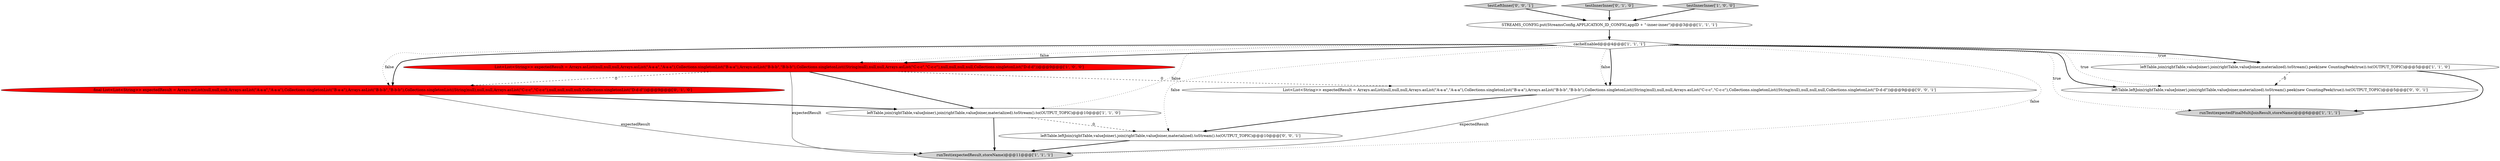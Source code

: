 digraph {
2 [style = filled, label = "List<List<String>> expectedResult = Arrays.asList(null,null,null,Arrays.asList(\"A-a-a\",\"A-a-a\"),Collections.singletonList(\"B-a-a\"),Arrays.asList(\"B-b-b\",\"B-b-b\"),Collections.singletonList((String)null),null,null,Arrays.asList(\"C-c-c\",\"C-c-c\"),null,null,null,null,Collections.singletonList(\"D-d-d\"))@@@9@@@['1', '0', '0']", fillcolor = red, shape = ellipse image = "AAA1AAABBB1BBB"];
10 [style = filled, label = "testLeftInner['0', '0', '1']", fillcolor = lightgray, shape = diamond image = "AAA0AAABBB3BBB"];
3 [style = filled, label = "runTest(expectedResult,storeName)@@@11@@@['1', '1', '1']", fillcolor = lightgray, shape = ellipse image = "AAA0AAABBB1BBB"];
7 [style = filled, label = "leftTable.join(rightTable,valueJoiner).join(rightTable,valueJoiner,materialized).toStream().to(OUTPUT_TOPIC)@@@10@@@['1', '1', '0']", fillcolor = white, shape = ellipse image = "AAA0AAABBB1BBB"];
11 [style = filled, label = "leftTable.leftJoin(rightTable,valueJoiner).join(rightTable,valueJoiner,materialized).toStream().to(OUTPUT_TOPIC)@@@10@@@['0', '0', '1']", fillcolor = white, shape = ellipse image = "AAA0AAABBB3BBB"];
9 [style = filled, label = "final List<List<String>> expectedResult = Arrays.asList(null,null,null,Arrays.asList(\"A-a-a\",\"A-a-a\"),Collections.singletonList(\"B-a-a\"),Arrays.asList(\"B-b-b\",\"B-b-b\"),Collections.singletonList((String)null),null,null,Arrays.asList(\"C-c-c\",\"C-c-c\"),null,null,null,null,Collections.singletonList(\"D-d-d\"))@@@9@@@['0', '1', '0']", fillcolor = red, shape = ellipse image = "AAA1AAABBB2BBB"];
4 [style = filled, label = "cacheEnabled@@@4@@@['1', '1', '1']", fillcolor = white, shape = diamond image = "AAA0AAABBB1BBB"];
5 [style = filled, label = "STREAMS_CONFIG.put(StreamsConfig.APPLICATION_ID_CONFIG,appID + \"-inner-inner\")@@@3@@@['1', '1', '1']", fillcolor = white, shape = ellipse image = "AAA0AAABBB1BBB"];
6 [style = filled, label = "runTest(expectedFinalMultiJoinResult,storeName)@@@6@@@['1', '1', '1']", fillcolor = lightgray, shape = ellipse image = "AAA0AAABBB1BBB"];
8 [style = filled, label = "testInnerInner['0', '1', '0']", fillcolor = lightgray, shape = diamond image = "AAA0AAABBB2BBB"];
12 [style = filled, label = "leftTable.leftJoin(rightTable,valueJoiner).join(rightTable,valueJoiner,materialized).toStream().peek(new CountingPeek(true)).to(OUTPUT_TOPIC)@@@5@@@['0', '0', '1']", fillcolor = white, shape = ellipse image = "AAA0AAABBB3BBB"];
13 [style = filled, label = "List<List<String>> expectedResult = Arrays.asList(null,null,null,Arrays.asList(\"A-a-a\",\"A-a-a\"),Collections.singletonList(\"B-a-a\"),Arrays.asList(\"B-b-b\",\"B-b-b\"),Collections.singletonList((String)null),null,null,Arrays.asList(\"C-c-c\",\"C-c-c\"),Collections.singletonList((String)null),null,null,null,Collections.singletonList(\"D-d-d\"))@@@9@@@['0', '0', '1']", fillcolor = white, shape = ellipse image = "AAA0AAABBB3BBB"];
1 [style = filled, label = "testInnerInner['1', '0', '0']", fillcolor = lightgray, shape = diamond image = "AAA0AAABBB1BBB"];
0 [style = filled, label = "leftTable.join(rightTable,valueJoiner).join(rightTable,valueJoiner,materialized).toStream().peek(new CountingPeek(true)).to(OUTPUT_TOPIC)@@@5@@@['1', '1', '0']", fillcolor = white, shape = ellipse image = "AAA0AAABBB1BBB"];
1->5 [style = bold, label=""];
4->6 [style = dotted, label="true"];
4->9 [style = bold, label=""];
4->7 [style = dotted, label="false"];
0->6 [style = bold, label=""];
4->0 [style = dotted, label="true"];
4->13 [style = bold, label=""];
7->11 [style = dashed, label="0"];
4->3 [style = dotted, label="false"];
4->2 [style = bold, label=""];
0->12 [style = dashed, label="0"];
9->7 [style = bold, label=""];
12->6 [style = bold, label=""];
4->13 [style = dotted, label="false"];
13->11 [style = bold, label=""];
4->11 [style = dotted, label="false"];
7->3 [style = bold, label=""];
4->0 [style = bold, label=""];
13->3 [style = solid, label="expectedResult"];
4->9 [style = dotted, label="false"];
4->2 [style = dotted, label="false"];
10->5 [style = bold, label=""];
8->5 [style = bold, label=""];
11->3 [style = bold, label=""];
2->9 [style = dashed, label="0"];
2->13 [style = dashed, label="0"];
5->4 [style = bold, label=""];
4->12 [style = bold, label=""];
2->7 [style = bold, label=""];
4->12 [style = dotted, label="true"];
2->3 [style = solid, label="expectedResult"];
9->3 [style = solid, label="expectedResult"];
}
